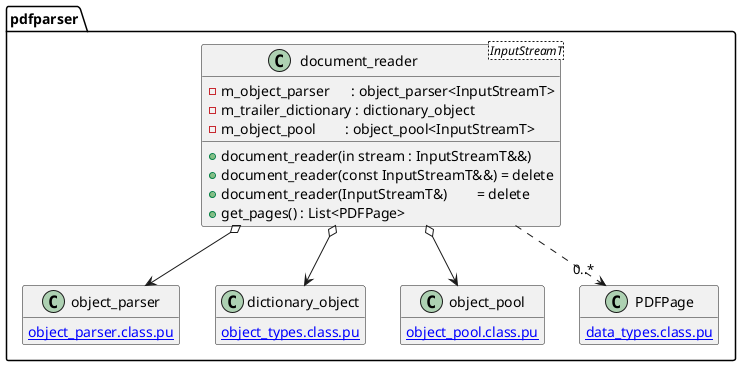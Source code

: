 @startuml document_reader
hide empty members
namespace pdfparser {
class document_reader<InputStreamT> {
	-m_object_parser      : object_parser<InputStreamT>
	-m_trailer_dictionary : dictionary_object
	-m_object_pool        : object_pool<InputStreamT>

	+document_reader(in stream : InputStreamT&&)
	+document_reader(const InputStreamT&&) = delete
	+document_reader(InputStreamT&)        = delete
	+get_pages() : List<PDFPage>
}
document_reader o--> object_parser
document_reader o--> dictionary_object
document_reader o--> object_pool
document_reader ..> "0..*" PDFPage

class object_parser {
	[[object_parser.class.pu]]
}
class dictionary_object {
	[[object_types.class.pu]]
}
class object_pool {
	[[object_pool.class.pu]]
}
class PDFPage {
	[[data_types.class.pu]]
}
@enduml
